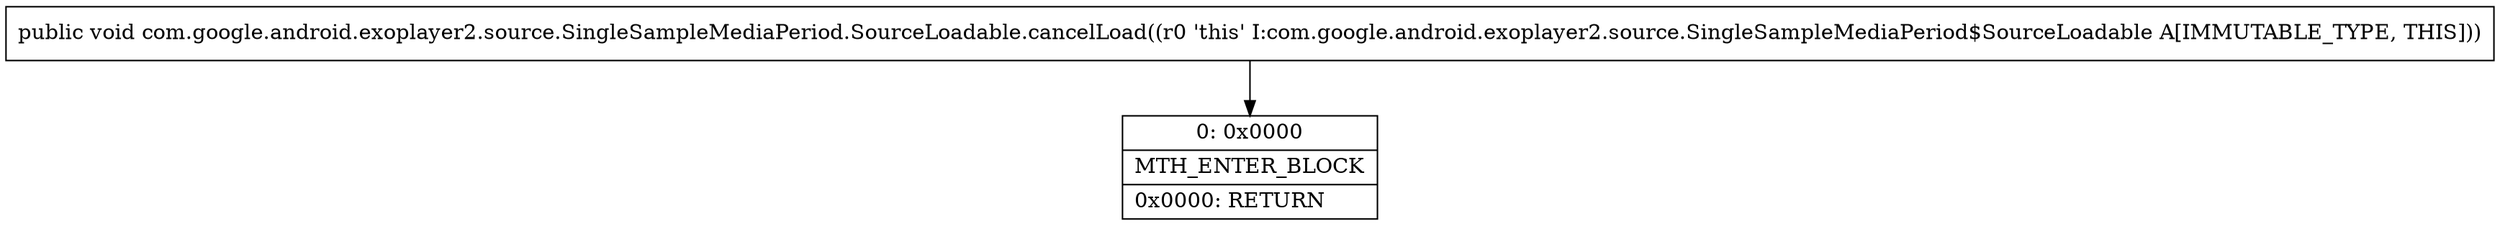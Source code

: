 digraph "CFG forcom.google.android.exoplayer2.source.SingleSampleMediaPeriod.SourceLoadable.cancelLoad()V" {
Node_0 [shape=record,label="{0\:\ 0x0000|MTH_ENTER_BLOCK\l|0x0000: RETURN   \l}"];
MethodNode[shape=record,label="{public void com.google.android.exoplayer2.source.SingleSampleMediaPeriod.SourceLoadable.cancelLoad((r0 'this' I:com.google.android.exoplayer2.source.SingleSampleMediaPeriod$SourceLoadable A[IMMUTABLE_TYPE, THIS])) }"];
MethodNode -> Node_0;
}

